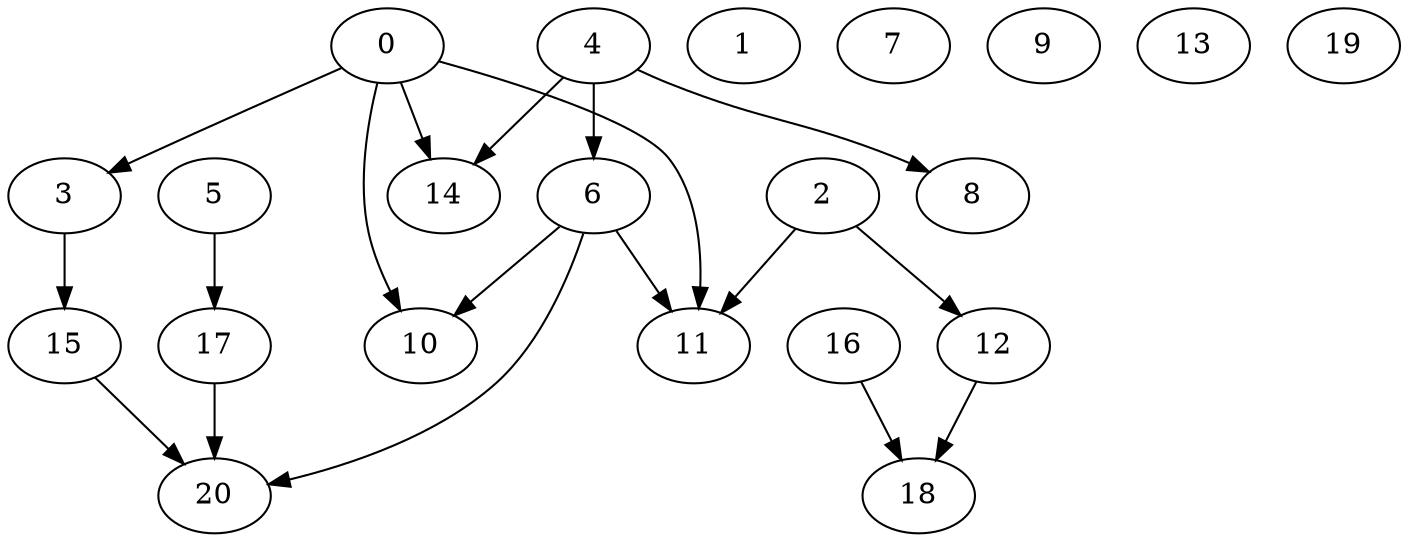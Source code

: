 digraph "Random_Nodes_21_Density_0.86_CCR_0.98_WeightType_Random" {
	0	 [Weight=3];
	3	 [Weight=5];
	0 -> 3	 [Weight=3];
	10	 [Weight=4];
	0 -> 10	 [Weight=4];
	11	 [Weight=10];
	0 -> 11	 [Weight=9];
	14	 [Weight=3];
	0 -> 14	 [Weight=6];
	1	 [Weight=3];
	2	 [Weight=4];
	2 -> 11	 [Weight=8];
	12	 [Weight=8];
	2 -> 12	 [Weight=2];
	15	 [Weight=9];
	3 -> 15	 [Weight=9];
	4	 [Weight=5];
	6	 [Weight=8];
	4 -> 6	 [Weight=4];
	8	 [Weight=8];
	4 -> 8	 [Weight=9];
	4 -> 14	 [Weight=11];
	5	 [Weight=7];
	17	 [Weight=9];
	5 -> 17	 [Weight=4];
	6 -> 10	 [Weight=7];
	6 -> 11	 [Weight=11];
	20	 [Weight=8];
	6 -> 20	 [Weight=3];
	7	 [Weight=3];
	9	 [Weight=5];
	18	 [Weight=2];
	12 -> 18	 [Weight=3];
	13	 [Weight=10];
	15 -> 20	 [Weight=11];
	16	 [Weight=7];
	16 -> 18	 [Weight=11];
	17 -> 20	 [Weight=8];
	19	 [Weight=4];
}
